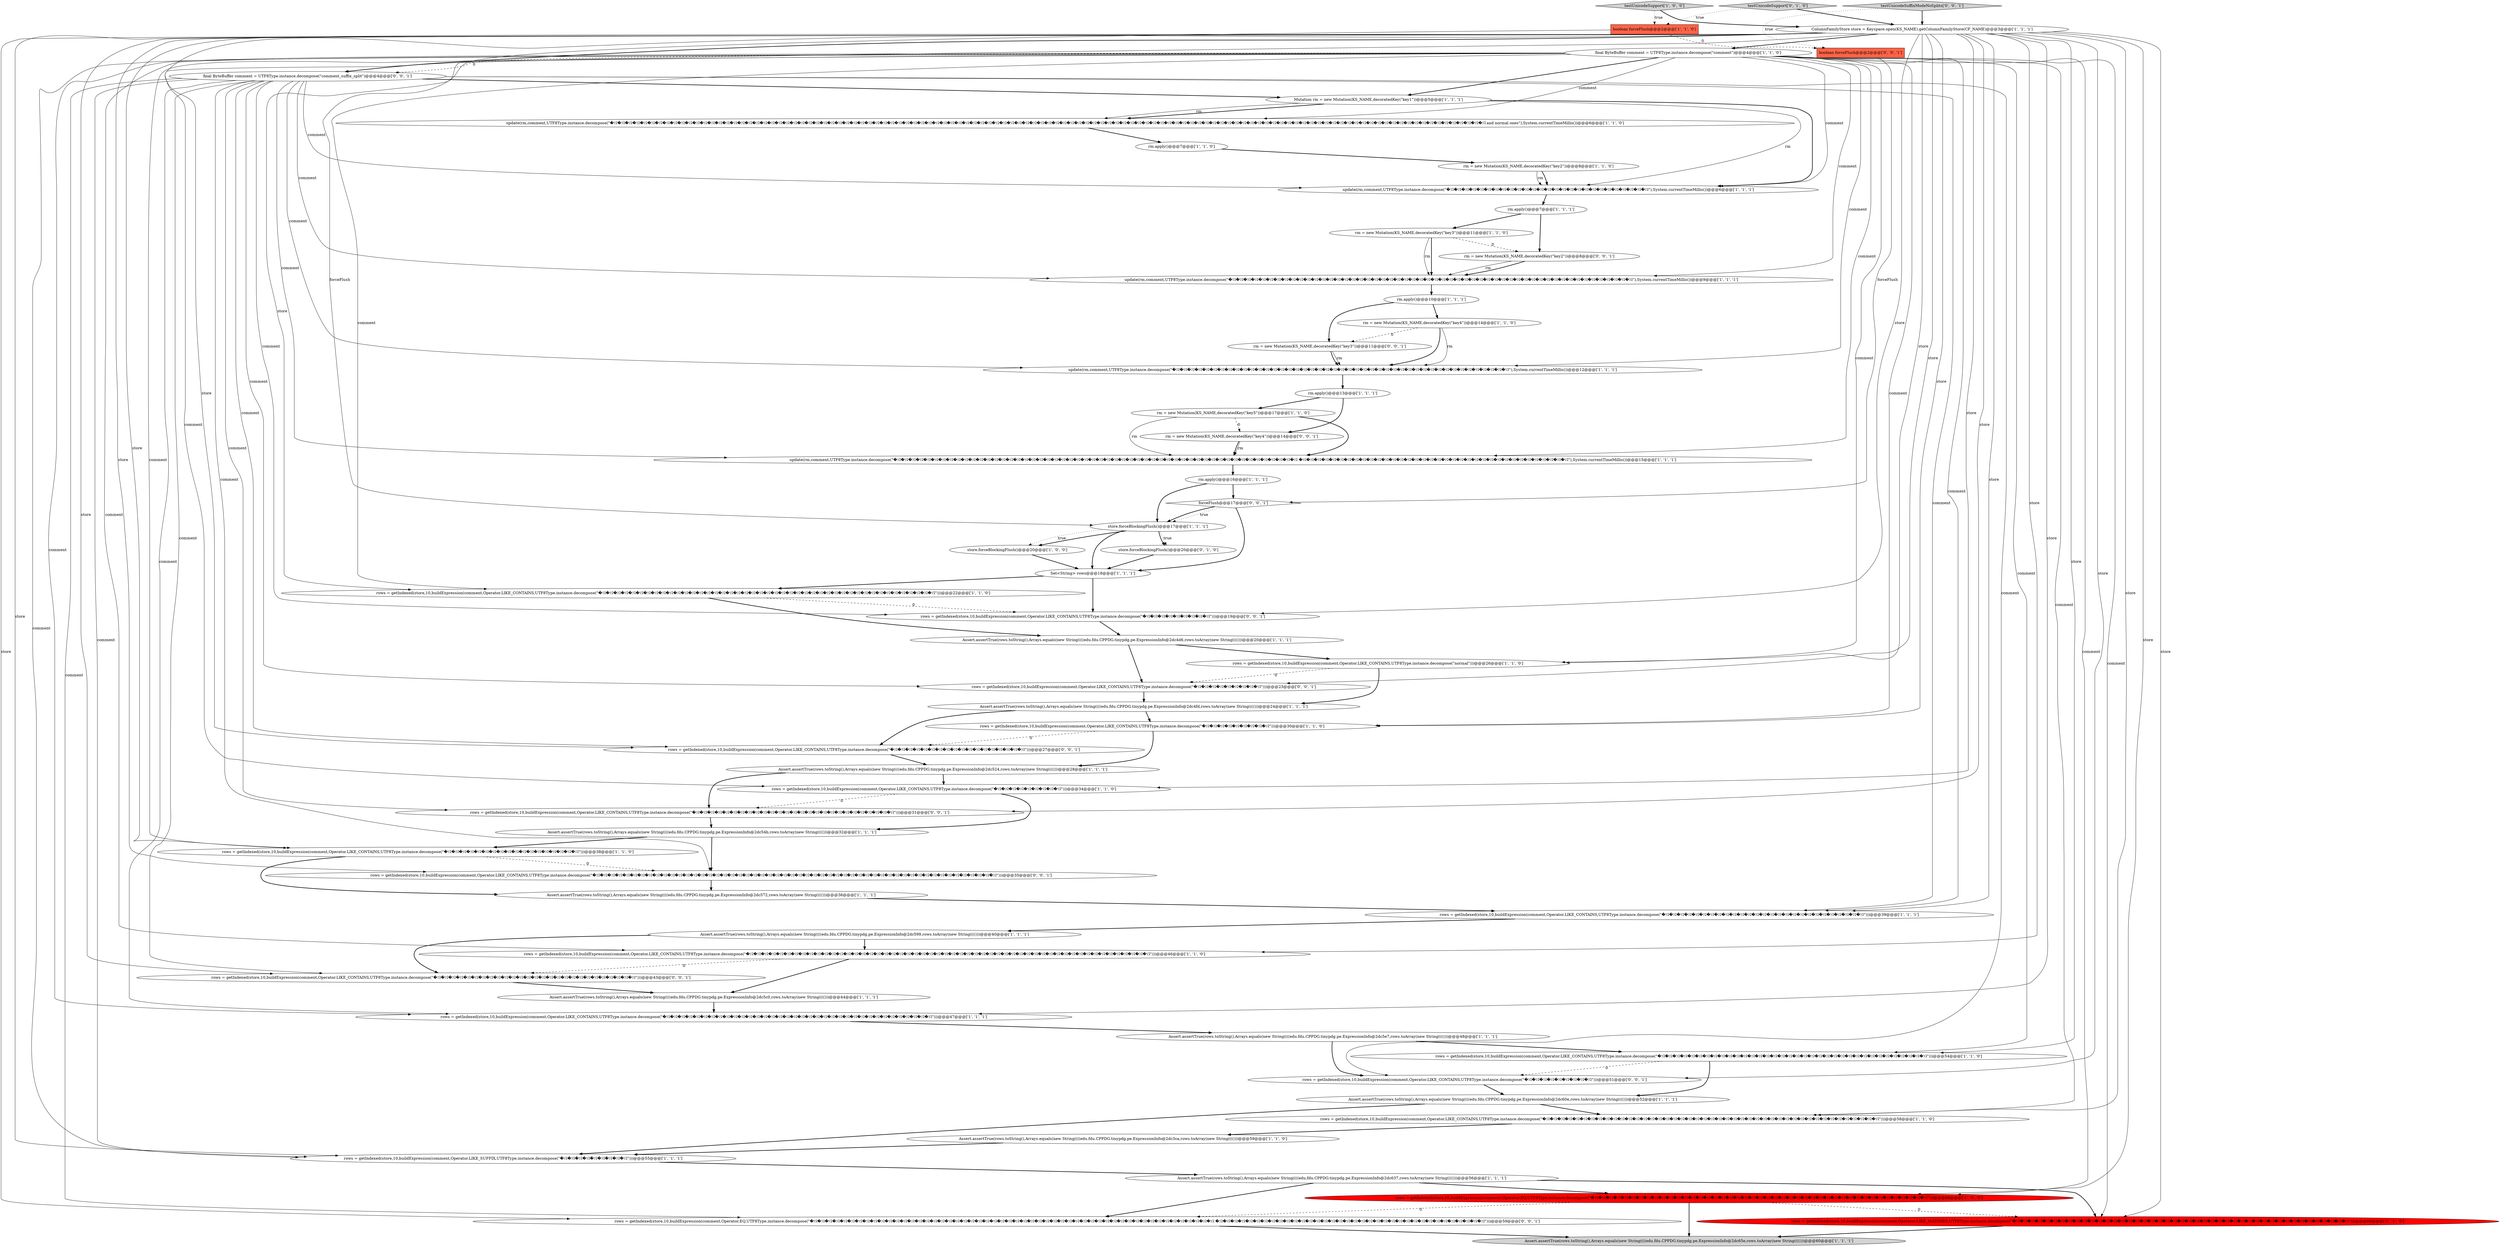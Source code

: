 digraph {
3 [style = filled, label = "Assert.assertTrue(rows.toString(),Arrays.equals(new String((((edu.fdu.CPPDG.tinypdg.pe.ExpressionInfo@2dc524,rows.toArray(new String(((()))@@@28@@@['1', '1', '1']", fillcolor = white, shape = ellipse image = "AAA0AAABBB1BBB"];
29 [style = filled, label = "rows = getIndexed(store,10,buildExpression(comment,Operator.LIKE_CONTAINS,UTF8Type.instance.decompose(\"�ｿｽ�ｿｽ�ｿｽ�ｿｽ�ｿｽ�ｿｽ�ｿｽ�ｿｽ�ｿｽ\")))@@@30@@@['1', '1', '0']", fillcolor = white, shape = ellipse image = "AAA0AAABBB1BBB"];
7 [style = filled, label = "ColumnFamilyStore store = Keyspace.open(KS_NAME).getColumnFamilyStore(CF_NAME)@@@3@@@['1', '1', '1']", fillcolor = white, shape = ellipse image = "AAA0AAABBB1BBB"];
21 [style = filled, label = "Set<String> rows@@@18@@@['1', '1', '1']", fillcolor = white, shape = ellipse image = "AAA0AAABBB1BBB"];
57 [style = filled, label = "testUnicodeSuffixModeNoSplits['0', '0', '1']", fillcolor = lightgray, shape = diamond image = "AAA0AAABBB3BBB"];
14 [style = filled, label = "testUnicodeSupport['1', '0', '0']", fillcolor = lightgray, shape = diamond image = "AAA0AAABBB1BBB"];
59 [style = filled, label = "boolean forceFlush@@@2@@@['0', '0', '1']", fillcolor = tomato, shape = box image = "AAA0AAABBB3BBB"];
12 [style = filled, label = "rm.apply()@@@7@@@['1', '1', '1']", fillcolor = white, shape = ellipse image = "AAA0AAABBB1BBB"];
2 [style = filled, label = "rows = getIndexed(store,10,buildExpression(comment,Operator.LIKE_CONTAINS,UTF8Type.instance.decompose(\"normal\")))@@@26@@@['1', '1', '0']", fillcolor = white, shape = ellipse image = "AAA0AAABBB1BBB"];
26 [style = filled, label = "final ByteBuffer comment = UTF8Type.instance.decompose(\"comment\")@@@4@@@['1', '1', '0']", fillcolor = white, shape = ellipse image = "AAA0AAABBB1BBB"];
47 [style = filled, label = "store.forceBlockingFlush()@@@20@@@['0', '1', '0']", fillcolor = white, shape = ellipse image = "AAA0AAABBB2BBB"];
36 [style = filled, label = "Assert.assertTrue(rows.toString(),Arrays.equals(new String((((edu.fdu.CPPDG.tinypdg.pe.ExpressionInfo@2dc65e,rows.toArray(new String(((()))@@@60@@@['1', '1', '1']", fillcolor = lightgray, shape = ellipse image = "AAA0AAABBB1BBB"];
52 [style = filled, label = "rows = getIndexed(store,10,buildExpression(comment,Operator.EQ,UTF8Type.instance.decompose(\"�ｿｽ�ｿｽ�ｿｽ�ｿｽ�ｿｽ�ｿｽ�ｿｽ�ｿｽ�ｿｽ�ｿｽ�ｿｽ�ｿｽ�ｿｽ�ｿｽ�ｿｽ�ｿｽ�ｿｽ�ｿｽ�ｿｽ�ｿｽ�ｿｽ�ｿｽ�ｿｽ�ｿｽ�ｿｽ�ｿｽ�ｿｽ�ｿｽ�ｿｽ�ｿｽ�ｿｽ�ｿｽ�ｿｽ�ｿｽ�ｿｽ�ｿｽ�ｿｽ�ｿｽ�ｿｽ�ｿｽ�ｿｽ�ｿｽ�ｿｽ�ｿｽ�ｿｽ�ｿｽ�ｿｽ�ｿｽ�ｿｽ�ｿｽ�ｿｽ�ｿｽ�ｿｽ�ｿｽ �ｿｽ�ｿｽ�ｿｽ�ｿｽ�ｿｽ�ｿｽ�ｿｽ�ｿｽ�ｿｽ�ｿｽ�ｿｽ�ｿｽ�ｿｽ�ｿｽ�ｿｽ�ｿｽ�ｿｽ�ｿｽ�ｿｽ�ｿｽ�ｿｽ�ｿｽ�ｿｽ�ｿｽ�ｿｽ�ｿｽ�ｿｽ�ｿｽ�ｿｽ�ｿｽ�ｿｽ�ｿｽ�ｿｽ�ｿｽ�ｿｽ�ｿｽ\")))@@@59@@@['0', '0', '1']", fillcolor = white, shape = ellipse image = "AAA0AAABBB3BBB"];
24 [style = filled, label = "rows = getIndexed(store,10,buildExpression(comment,Operator.LIKE_CONTAINS,UTF8Type.instance.decompose(\"�ｿｽ�ｿｽ�ｿｽ�ｿｽ�ｿｽ�ｿｽ�ｿｽ�ｿｽ�ｿｽ�ｿｽ�ｿｽ�ｿｽ�ｿｽ�ｿｽ�ｿｽ�ｿｽ�ｿｽ�ｿｽ�ｿｽ�ｿｽ�ｿｽ�ｿｽ�ｿｽ�ｿｽ�ｿｽ�ｿｽ�ｿｽ�ｿｽ�ｿｽ�ｿｽ�ｿｽ�ｿｽ�ｿｽ�ｿｽ�ｿｽ�ｿｽ\")))@@@54@@@['1', '1', '0']", fillcolor = white, shape = ellipse image = "AAA0AAABBB1BBB"];
45 [style = filled, label = "update(rm,comment,UTF8Type.instance.decompose(\"�ｿｽ�ｿｽ�ｿｽ�ｿｽ�ｿｽ�ｿｽ�ｿｽ�ｿｽ�ｿｽ�ｿｽ�ｿｽ�ｿｽ�ｿｽ�ｿｽ�ｿｽ�ｿｽ�ｿｽ�ｿｽ�ｿｽ�ｿｽ�ｿｽ�ｿｽ�ｿｽ�ｿｽ�ｿｽ�ｿｽ�ｿｽ�ｿｽ�ｿｽ�ｿｽ�ｿｽ�ｿｽ�ｿｽ�ｿｽ�ｿｽ�ｿｽ�ｿｽ�ｿｽ�ｿｽ�ｿｽ�ｿｽ�ｿｽ�ｿｽ�ｿｽ�ｿｽ�ｿｽ�ｿｽ�ｿｽ�ｿｽ�ｿｽ�ｿｽ�ｿｽ�ｿｽ�ｿｽ �ｿｽ�ｿｽ�ｿｽ�ｿｽ�ｿｽ�ｿｽ�ｿｽ�ｿｽ�ｿｽ�ｿｽ�ｿｽ�ｿｽ�ｿｽ�ｿｽ�ｿｽ�ｿｽ�ｿｽ�ｿｽ�ｿｽ�ｿｽ�ｿｽ�ｿｽ�ｿｽ�ｿｽ�ｿｽ�ｿｽ�ｿｽ�ｿｽ�ｿｽ�ｿｽ�ｿｽ�ｿｽ�ｿｽ�ｿｽ�ｿｽ�ｿｽ\"),System.currentTimeMillis())@@@15@@@['1', '1', '1']", fillcolor = white, shape = ellipse image = "AAA0AAABBB1BBB"];
33 [style = filled, label = "rows = getIndexed(store,10,buildExpression(comment,Operator.LIKE_CONTAINS,UTF8Type.instance.decompose(\"�ｿｽ�ｿｽ�ｿｽ�ｿｽ�ｿｽ�ｿｽ�ｿｽ�ｿｽ�ｿｽ�ｿｽ�ｿｽ�ｿｽ�ｿｽ�ｿｽ�ｿｽ�ｿｽ�ｿｽ�ｿｽ�ｿｽ�ｿｽ�ｿｽ�ｿｽ�ｿｽ�ｿｽ�ｿｽ�ｿｽ�ｿｽ�ｿｽ�ｿｽ�ｿｽ�ｿｽ�ｿｽ�ｿｽ�ｿｽ�ｿｽ�ｿｽ�ｿｽ�ｿｽ�ｿｽ�ｿｽ�ｿｽ�ｿｽ�ｿｽ�ｿｽ�ｿｽ\")))@@@58@@@['1', '1', '0']", fillcolor = white, shape = ellipse image = "AAA0AAABBB1BBB"];
0 [style = filled, label = "rows = getIndexed(store,10,buildExpression(comment,Operator.EQ,UTF8Type.instance.decompose(\"�ｿｽ�ｿｽ�ｿｽ�ｿｽ�ｿｽ�ｿｽ�ｿｽ�ｿｽ�ｿｽ�ｿｽ�ｿｽ�ｿｽ�ｿｽ�ｿｽ�ｿｽ�ｿｽ�ｿｽ�ｿｽ�ｿｽ�ｿｽ�ｿｽ�ｿｽ�ｿｽ�ｿｽ�ｿｽ�ｿｽ�ｿｽ�ｿｽ�ｿｽ�ｿｽ�ｿｽ�ｿｽ�ｿｽ�ｿｽ�ｿｽ�ｿｽ�ｿｽ�ｿｽ�ｿｽ�ｿｽ�ｿｽ�ｿｽ�ｿｽ�ｿｽ�ｿｽ\")))@@@66@@@['1', '0', '0']", fillcolor = red, shape = ellipse image = "AAA1AAABBB1BBB"];
16 [style = filled, label = "Mutation rm = new Mutation(KS_NAME,decoratedKey(\"key1\"))@@@5@@@['1', '1', '1']", fillcolor = white, shape = ellipse image = "AAA0AAABBB1BBB"];
60 [style = filled, label = "final ByteBuffer comment = UTF8Type.instance.decompose(\"comment_suffix_split\")@@@4@@@['0', '0', '1']", fillcolor = white, shape = ellipse image = "AAA0AAABBB3BBB"];
42 [style = filled, label = "Assert.assertTrue(rows.toString(),Arrays.equals(new String((((edu.fdu.CPPDG.tinypdg.pe.ExpressionInfo@2dc572,rows.toArray(new String(((()))@@@36@@@['1', '1', '1']", fillcolor = white, shape = ellipse image = "AAA0AAABBB1BBB"];
10 [style = filled, label = "Assert.assertTrue(rows.toString(),Arrays.equals(new String((((edu.fdu.CPPDG.tinypdg.pe.ExpressionInfo@2dc5c0,rows.toArray(new String(((()))@@@44@@@['1', '1', '1']", fillcolor = white, shape = ellipse image = "AAA0AAABBB1BBB"];
6 [style = filled, label = "boolean forceFlush@@@2@@@['1', '1', '0']", fillcolor = tomato, shape = box image = "AAA0AAABBB1BBB"];
20 [style = filled, label = "rows = getIndexed(store,10,buildExpression(comment,Operator.LIKE_CONTAINS,UTF8Type.instance.decompose(\"�ｿｽ�ｿｽ�ｿｽ�ｿｽ�ｿｽ�ｿｽ�ｿｽ�ｿｽ�ｿｽ�ｿｽ�ｿｽ�ｿｽ�ｿｽ�ｿｽ�ｿｽ�ｿｽ�ｿｽ�ｿｽ�ｿｽ�ｿｽ�ｿｽ�ｿｽ�ｿｽ�ｿｽ�ｿｽ�ｿｽ�ｿｽ�ｿｽ�ｿｽ�ｿｽ�ｿｽ�ｿｽ�ｿｽ�ｿｽ�ｿｽ�ｿｽ\")))@@@47@@@['1', '1', '1']", fillcolor = white, shape = ellipse image = "AAA0AAABBB1BBB"];
31 [style = filled, label = "rm.apply()@@@13@@@['1', '1', '1']", fillcolor = white, shape = ellipse image = "AAA0AAABBB1BBB"];
5 [style = filled, label = "rows = getIndexed(store,10,buildExpression(comment,Operator.LIKE_CONTAINS,UTF8Type.instance.decompose(\"�ｿｽ�ｿｽ�ｿｽ�ｿｽ�ｿｽ�ｿｽ�ｿｽ�ｿｽ�ｿｽ�ｿｽ�ｿｽ�ｿｽ�ｿｽ�ｿｽ�ｿｽ�ｿｽ�ｿｽ�ｿｽ�ｿｽ�ｿｽ�ｿｽ�ｿｽ�ｿｽ�ｿｽ�ｿｽ�ｿｽ�ｿｽ\")))@@@39@@@['1', '1', '1']", fillcolor = white, shape = ellipse image = "AAA0AAABBB1BBB"];
49 [style = filled, label = "rm = new Mutation(KS_NAME,decoratedKey(\"key2\"))@@@8@@@['0', '0', '1']", fillcolor = white, shape = ellipse image = "AAA0AAABBB3BBB"];
53 [style = filled, label = "rows = getIndexed(store,10,buildExpression(comment,Operator.LIKE_CONTAINS,UTF8Type.instance.decompose(\"�ｿｽ�ｿｽ�ｿｽ�ｿｽ�ｿｽ�ｿｽ�ｿｽ�ｿｽ�ｿｽ\")))@@@19@@@['0', '0', '1']", fillcolor = white, shape = ellipse image = "AAA0AAABBB3BBB"];
15 [style = filled, label = "update(rm,comment,UTF8Type.instance.decompose(\"�ｿｽ�ｿｽ�ｿｽ�ｿｽ�ｿｽ�ｿｽ�ｿｽ�ｿｽ�ｿｽ�ｿｽ�ｿｽ�ｿｽ�ｿｽ�ｿｽ�ｿｽ�ｿｽ�ｿｽ�ｿｽ�ｿｽ�ｿｽ�ｿｽ�ｿｽ�ｿｽ�ｿｽ�ｿｽ�ｿｽ�ｿｽ�ｿｽ�ｿｽ�ｿｽ�ｿｽ�ｿｽ�ｿｽ�ｿｽ�ｿｽ�ｿｽ�ｿｽ�ｿｽ�ｿｽ�ｿｽ�ｿｽ�ｿｽ�ｿｽ�ｿｽ�ｿｽ�ｿｽ�ｿｽ�ｿｽ�ｿｽ�ｿｽ�ｿｽ�ｿｽ�ｿｽ�ｿｽ\"),System.currentTimeMillis())@@@9@@@['1', '1', '1']", fillcolor = white, shape = ellipse image = "AAA0AAABBB1BBB"];
30 [style = filled, label = "rows = getIndexed(store,10,buildExpression(comment,Operator.LIKE_CONTAINS,UTF8Type.instance.decompose(\"�ｿｽ�ｿｽ�ｿｽ�ｿｽ�ｿｽ�ｿｽ�ｿｽ�ｿｽ�ｿｽ\")))@@@34@@@['1', '1', '0']", fillcolor = white, shape = ellipse image = "AAA0AAABBB1BBB"];
48 [style = filled, label = "rows = getIndexed(store,10,buildExpression(comment,Operator.LIKE_MATCHES,UTF8Type.instance.decompose(\"�ｿｽ�ｿｽ�ｿｽ�ｿｽ�ｿｽ�ｿｽ�ｿｽ�ｿｽ�ｿｽ�ｿｽ�ｿｽ�ｿｽ�ｿｽ�ｿｽ�ｿｽ�ｿｽ�ｿｽ�ｿｽ�ｿｽ�ｿｽ�ｿｽ�ｿｽ�ｿｽ�ｿｽ�ｿｽ�ｿｽ�ｿｽ�ｿｽ�ｿｽ�ｿｽ�ｿｽ�ｿｽ�ｿｽ�ｿｽ�ｿｽ�ｿｽ�ｿｽ�ｿｽ�ｿｽ�ｿｽ�ｿｽ�ｿｽ�ｿｽ�ｿｽ�ｿｽ\")))@@@66@@@['0', '1', '0']", fillcolor = red, shape = ellipse image = "AAA1AAABBB2BBB"];
41 [style = filled, label = "update(rm,comment,UTF8Type.instance.decompose(\"�ｿｽ�ｿｽ�ｿｽ�ｿｽ�ｿｽ�ｿｽ�ｿｽ�ｿｽ�ｿｽ�ｿｽ�ｿｽ�ｿｽ�ｿｽ�ｿｽ�ｿｽ�ｿｽ�ｿｽ�ｿｽ�ｿｽ�ｿｽ�ｿｽ�ｿｽ�ｿｽ�ｿｽ�ｿｽ�ｿｽ�ｿｽ\"),System.currentTimeMillis())@@@6@@@['1', '1', '1']", fillcolor = white, shape = ellipse image = "AAA0AAABBB1BBB"];
50 [style = filled, label = "rows = getIndexed(store,10,buildExpression(comment,Operator.LIKE_CONTAINS,UTF8Type.instance.decompose(\"�ｿｽ�ｿｽ�ｿｽ�ｿｽ�ｿｽ�ｿｽ�ｿｽ�ｿｽ�ｿｽ�ｿｽ�ｿｽ�ｿｽ�ｿｽ�ｿｽ�ｿｽ�ｿｽ�ｿｽ�ｿｽ�ｿｽ�ｿｽ�ｿｽ�ｿｽ�ｿｽ�ｿｽ�ｿｽ�ｿｽ�ｿｽ\")))@@@31@@@['0', '0', '1']", fillcolor = white, shape = ellipse image = "AAA0AAABBB3BBB"];
51 [style = filled, label = "rm = new Mutation(KS_NAME,decoratedKey(\"key4\"))@@@14@@@['0', '0', '1']", fillcolor = white, shape = ellipse image = "AAA0AAABBB3BBB"];
13 [style = filled, label = "rm = new Mutation(KS_NAME,decoratedKey(\"key4\"))@@@14@@@['1', '1', '0']", fillcolor = white, shape = ellipse image = "AAA0AAABBB1BBB"];
22 [style = filled, label = "Assert.assertTrue(rows.toString(),Arrays.equals(new String((((edu.fdu.CPPDG.tinypdg.pe.ExpressionInfo@2dc54b,rows.toArray(new String(((()))@@@32@@@['1', '1', '1']", fillcolor = white, shape = ellipse image = "AAA0AAABBB1BBB"];
44 [style = filled, label = "Assert.assertTrue(rows.toString(),Arrays.equals(new String((((edu.fdu.CPPDG.tinypdg.pe.ExpressionInfo@2dc4fd,rows.toArray(new String(((()))@@@24@@@['1', '1', '1']", fillcolor = white, shape = ellipse image = "AAA0AAABBB1BBB"];
54 [style = filled, label = "rows = getIndexed(store,10,buildExpression(comment,Operator.LIKE_CONTAINS,UTF8Type.instance.decompose(\"�ｿｽ�ｿｽ�ｿｽ�ｿｽ�ｿｽ�ｿｽ�ｿｽ�ｿｽ�ｿｽ�ｿｽ�ｿｽ�ｿｽ�ｿｽ�ｿｽ�ｿｽ�ｿｽ�ｿｽ�ｿｽ�ｿｽ�ｿｽ�ｿｽ�ｿｽ�ｿｽ�ｿｽ�ｿｽ�ｿｽ�ｿｽ�ｿｽ�ｿｽ�ｿｽ�ｿｽ�ｿｽ�ｿｽ�ｿｽ�ｿｽ�ｿｽ�ｿｽ�ｿｽ�ｿｽ�ｿｽ�ｿｽ�ｿｽ�ｿｽ�ｿｽ�ｿｽ�ｿｽ�ｿｽ�ｿｽ�ｿｽ�ｿｽ�ｿｽ�ｿｽ�ｿｽ�ｿｽ\")))@@@35@@@['0', '0', '1']", fillcolor = white, shape = ellipse image = "AAA0AAABBB3BBB"];
62 [style = filled, label = "rows = getIndexed(store,10,buildExpression(comment,Operator.LIKE_CONTAINS,UTF8Type.instance.decompose(\"�ｿｽ�ｿｽ�ｿｽ�ｿｽ�ｿｽ�ｿｽ�ｿｽ�ｿｽ�ｿｽ\")))@@@23@@@['0', '0', '1']", fillcolor = white, shape = ellipse image = "AAA0AAABBB3BBB"];
17 [style = filled, label = "store.forceBlockingFlush()@@@20@@@['1', '0', '0']", fillcolor = white, shape = ellipse image = "AAA0AAABBB1BBB"];
63 [style = filled, label = "rows = getIndexed(store,10,buildExpression(comment,Operator.LIKE_CONTAINS,UTF8Type.instance.decompose(\"�ｿｽ�ｿｽ�ｿｽ�ｿｽ�ｿｽ�ｿｽ�ｿｽ�ｿｽ�ｿｽ\")))@@@51@@@['0', '0', '1']", fillcolor = white, shape = ellipse image = "AAA0AAABBB3BBB"];
37 [style = filled, label = "rm = new Mutation(KS_NAME,decoratedKey(\"key3\"))@@@11@@@['1', '1', '0']", fillcolor = white, shape = ellipse image = "AAA0AAABBB1BBB"];
25 [style = filled, label = "rows = getIndexed(store,10,buildExpression(comment,Operator.LIKE_SUFFIX,UTF8Type.instance.decompose(\"�ｿｽ�ｿｽ�ｿｽ�ｿｽ�ｿｽ�ｿｽ�ｿｽ�ｿｽ�ｿｽ\")))@@@55@@@['1', '1', '1']", fillcolor = white, shape = ellipse image = "AAA0AAABBB1BBB"];
34 [style = filled, label = "Assert.assertTrue(rows.toString(),Arrays.equals(new String((((edu.fdu.CPPDG.tinypdg.pe.ExpressionInfo@2dc3ca,rows.toArray(new String(((()))@@@59@@@['1', '1', '0']", fillcolor = white, shape = ellipse image = "AAA0AAABBB1BBB"];
56 [style = filled, label = "rm = new Mutation(KS_NAME,decoratedKey(\"key3\"))@@@11@@@['0', '0', '1']", fillcolor = white, shape = ellipse image = "AAA0AAABBB3BBB"];
4 [style = filled, label = "Assert.assertTrue(rows.toString(),Arrays.equals(new String((((edu.fdu.CPPDG.tinypdg.pe.ExpressionInfo@2dc5e7,rows.toArray(new String(((()))@@@48@@@['1', '1', '1']", fillcolor = white, shape = ellipse image = "AAA0AAABBB1BBB"];
39 [style = filled, label = "rows = getIndexed(store,10,buildExpression(comment,Operator.LIKE_CONTAINS,UTF8Type.instance.decompose(\"�ｿｽ�ｿｽ�ｿｽ�ｿｽ�ｿｽ�ｿｽ�ｿｽ�ｿｽ�ｿｽ�ｿｽ�ｿｽ�ｿｽ�ｿｽ�ｿｽ�ｿｽ�ｿｽ�ｿｽ�ｿｽ�ｿｽ�ｿｽ�ｿｽ�ｿｽ�ｿｽ�ｿｽ�ｿｽ�ｿｽ�ｿｽ�ｿｽ�ｿｽ�ｿｽ�ｿｽ�ｿｽ�ｿｽ�ｿｽ�ｿｽ�ｿｽ�ｿｽ�ｿｽ�ｿｽ�ｿｽ�ｿｽ�ｿｽ�ｿｽ�ｿｽ�ｿｽ�ｿｽ�ｿｽ�ｿｽ�ｿｽ�ｿｽ�ｿｽ�ｿｽ�ｿｽ�ｿｽ\")))@@@46@@@['1', '1', '0']", fillcolor = white, shape = ellipse image = "AAA0AAABBB1BBB"];
61 [style = filled, label = "rows = getIndexed(store,10,buildExpression(comment,Operator.LIKE_CONTAINS,UTF8Type.instance.decompose(\"�ｿｽ�ｿｽ�ｿｽ�ｿｽ�ｿｽ�ｿｽ�ｿｽ�ｿｽ�ｿｽ�ｿｽ�ｿｽ�ｿｽ�ｿｽ�ｿｽ�ｿｽ�ｿｽ�ｿｽ�ｿｽ�ｿｽ�ｿｽ�ｿｽ�ｿｽ�ｿｽ�ｿｽ�ｿｽ�ｿｽ�ｿｽ\")))@@@43@@@['0', '0', '1']", fillcolor = white, shape = ellipse image = "AAA0AAABBB3BBB"];
11 [style = filled, label = "rm = new Mutation(KS_NAME,decoratedKey(\"key2\"))@@@8@@@['1', '1', '0']", fillcolor = white, shape = ellipse image = "AAA0AAABBB1BBB"];
18 [style = filled, label = "rows = getIndexed(store,10,buildExpression(comment,Operator.LIKE_CONTAINS,UTF8Type.instance.decompose(\"�ｿｽ�ｿｽ�ｿｽ�ｿｽ�ｿｽ�ｿｽ�ｿｽ�ｿｽ�ｿｽ�ｿｽ�ｿｽ�ｿｽ�ｿｽ�ｿｽ�ｿｽ�ｿｽ�ｿｽ�ｿｽ�ｿｽ�ｿｽ�ｿｽ�ｿｽ�ｿｽ�ｿｽ�ｿｽ�ｿｽ�ｿｽ�ｿｽ�ｿｽ�ｿｽ�ｿｽ�ｿｽ�ｿｽ�ｿｽ�ｿｽ�ｿｽ�ｿｽ�ｿｽ�ｿｽ�ｿｽ�ｿｽ�ｿｽ�ｿｽ�ｿｽ�ｿｽ\")))@@@22@@@['1', '1', '0']", fillcolor = white, shape = ellipse image = "AAA0AAABBB1BBB"];
19 [style = filled, label = "Assert.assertTrue(rows.toString(),Arrays.equals(new String((((edu.fdu.CPPDG.tinypdg.pe.ExpressionInfo@2dc4d6,rows.toArray(new String(((()))@@@20@@@['1', '1', '1']", fillcolor = white, shape = ellipse image = "AAA0AAABBB1BBB"];
40 [style = filled, label = "Assert.assertTrue(rows.toString(),Arrays.equals(new String((((edu.fdu.CPPDG.tinypdg.pe.ExpressionInfo@2dc637,rows.toArray(new String(((()))@@@56@@@['1', '1', '1']", fillcolor = white, shape = ellipse image = "AAA0AAABBB1BBB"];
1 [style = filled, label = "rm.apply()@@@16@@@['1', '1', '1']", fillcolor = white, shape = ellipse image = "AAA0AAABBB1BBB"];
28 [style = filled, label = "rm.apply()@@@7@@@['1', '1', '0']", fillcolor = white, shape = ellipse image = "AAA0AAABBB1BBB"];
43 [style = filled, label = "update(rm,comment,UTF8Type.instance.decompose(\"�ｿｽ�ｿｽ�ｿｽ�ｿｽ�ｿｽ�ｿｽ�ｿｽ�ｿｽ�ｿｽ�ｿｽ�ｿｽ�ｿｽ�ｿｽ�ｿｽ�ｿｽ�ｿｽ�ｿｽ�ｿｽ�ｿｽ�ｿｽ�ｿｽ�ｿｽ�ｿｽ�ｿｽ�ｿｽ�ｿｽ�ｿｽ�ｿｽ�ｿｽ�ｿｽ�ｿｽ�ｿｽ�ｿｽ�ｿｽ�ｿｽ�ｿｽ�ｿｽ�ｿｽ�ｿｽ�ｿｽ�ｿｽ�ｿｽ�ｿｽ�ｿｽ�ｿｽ�ｿｽ�ｿｽ�ｿｽ�ｿｽ�ｿｽ�ｿｽ�ｿｽ�ｿｽ�ｿｽ�ｿｽ�ｿｽ�ｿｽ�ｿｽ�ｿｽ�ｿｽ�ｿｽ�ｿｽ�ｿｽ�ｿｽ�ｿｽ�ｿｽ�ｿｽ�ｿｽ�ｿｽ�ｿｽ�ｿｽ�ｿｽ�ｿｽ�ｿｽ�ｿｽ�ｿｽ�ｿｽ�ｿｽ�ｿｽ�ｿｽ�ｿｽ�ｿｽ�ｿｽ�ｿｽ�ｿｽ�ｿｽ�ｿｽ�ｿｽ�ｿｽ�ｿｽ�ｿｽ�ｿｽ�ｿｽ�ｿｽ�ｿｽ�ｿｽ�ｿｽ�ｿｽ�ｿｽ�ｿｽ�ｿｽ�ｿｽ�ｿｽ�ｿｽ�ｿｽ�ｿｽ�ｿｽ�ｿｽ�ｿｽ�ｿｽ�ｿｽ�ｿｽ�ｿｽ�ｿｽ�ｿｽ�ｿｽ�ｿｽ and normal ones\"),System.currentTimeMillis())@@@6@@@['1', '1', '0']", fillcolor = white, shape = ellipse image = "AAA0AAABBB1BBB"];
35 [style = filled, label = "Assert.assertTrue(rows.toString(),Arrays.equals(new String((((edu.fdu.CPPDG.tinypdg.pe.ExpressionInfo@2dc60e,rows.toArray(new String(((()))@@@52@@@['1', '1', '1']", fillcolor = white, shape = ellipse image = "AAA0AAABBB1BBB"];
46 [style = filled, label = "testUnicodeSupport['0', '1', '0']", fillcolor = lightgray, shape = diamond image = "AAA0AAABBB2BBB"];
58 [style = filled, label = "rows = getIndexed(store,10,buildExpression(comment,Operator.LIKE_CONTAINS,UTF8Type.instance.decompose(\"�ｿｽ�ｿｽ�ｿｽ�ｿｽ�ｿｽ�ｿｽ�ｿｽ�ｿｽ�ｿｽ�ｿｽ�ｿｽ�ｿｽ�ｿｽ�ｿｽ�ｿｽ�ｿｽ�ｿｽ�ｿｽ\")))@@@27@@@['0', '0', '1']", fillcolor = white, shape = ellipse image = "AAA0AAABBB3BBB"];
27 [style = filled, label = "store.forceBlockingFlush()@@@17@@@['1', '1', '1']", fillcolor = white, shape = ellipse image = "AAA0AAABBB1BBB"];
23 [style = filled, label = "Assert.assertTrue(rows.toString(),Arrays.equals(new String((((edu.fdu.CPPDG.tinypdg.pe.ExpressionInfo@2dc599,rows.toArray(new String(((()))@@@40@@@['1', '1', '1']", fillcolor = white, shape = ellipse image = "AAA0AAABBB1BBB"];
9 [style = filled, label = "rm = new Mutation(KS_NAME,decoratedKey(\"key5\"))@@@17@@@['1', '1', '0']", fillcolor = white, shape = ellipse image = "AAA0AAABBB1BBB"];
32 [style = filled, label = "rows = getIndexed(store,10,buildExpression(comment,Operator.LIKE_CONTAINS,UTF8Type.instance.decompose(\"�ｿｽ�ｿｽ�ｿｽ�ｿｽ�ｿｽ�ｿｽ�ｿｽ�ｿｽ�ｿｽ�ｿｽ�ｿｽ�ｿｽ�ｿｽ�ｿｽ�ｿｽ�ｿｽ�ｿｽ�ｿｽ\")))@@@38@@@['1', '1', '0']", fillcolor = white, shape = ellipse image = "AAA0AAABBB1BBB"];
38 [style = filled, label = "update(rm,comment,UTF8Type.instance.decompose(\"�ｿｽ�ｿｽ�ｿｽ�ｿｽ�ｿｽ�ｿｽ�ｿｽ�ｿｽ�ｿｽ�ｿｽ�ｿｽ�ｿｽ�ｿｽ�ｿｽ�ｿｽ�ｿｽ�ｿｽ�ｿｽ�ｿｽ�ｿｽ�ｿｽ�ｿｽ�ｿｽ�ｿｽ�ｿｽ�ｿｽ�ｿｽ�ｿｽ�ｿｽ�ｿｽ�ｿｽ�ｿｽ�ｿｽ�ｿｽ�ｿｽ�ｿｽ�ｿｽ�ｿｽ�ｿｽ�ｿｽ�ｿｽ�ｿｽ�ｿｽ�ｿｽ�ｿｽ\"),System.currentTimeMillis())@@@12@@@['1', '1', '1']", fillcolor = white, shape = ellipse image = "AAA0AAABBB1BBB"];
55 [style = filled, label = "forceFlush@@@17@@@['0', '0', '1']", fillcolor = white, shape = diamond image = "AAA0AAABBB3BBB"];
8 [style = filled, label = "rm.apply()@@@10@@@['1', '1', '1']", fillcolor = white, shape = ellipse image = "AAA0AAABBB1BBB"];
26->32 [style = solid, label="comment"];
13->56 [style = dashed, label="0"];
27->47 [style = dotted, label="true"];
60->62 [style = solid, label="comment"];
1->55 [style = bold, label=""];
50->22 [style = bold, label=""];
4->63 [style = bold, label=""];
7->20 [style = solid, label="store"];
31->9 [style = bold, label=""];
7->39 [style = solid, label="store"];
60->61 [style = solid, label="comment"];
1->27 [style = bold, label=""];
60->20 [style = solid, label="comment"];
60->50 [style = solid, label="comment"];
30->50 [style = dashed, label="0"];
37->15 [style = bold, label=""];
7->52 [style = solid, label="store"];
7->61 [style = solid, label="store"];
38->31 [style = bold, label=""];
58->3 [style = bold, label=""];
21->18 [style = bold, label=""];
61->10 [style = bold, label=""];
14->7 [style = bold, label=""];
59->55 [style = solid, label="forceFlush"];
7->26 [style = bold, label=""];
7->60 [style = bold, label=""];
16->41 [style = bold, label=""];
26->60 [style = dashed, label="0"];
32->54 [style = dashed, label="0"];
53->19 [style = bold, label=""];
7->48 [style = solid, label="store"];
2->44 [style = bold, label=""];
46->7 [style = bold, label=""];
60->58 [style = solid, label="comment"];
27->17 [style = bold, label=""];
16->43 [style = bold, label=""];
24->63 [style = dashed, label="0"];
3->30 [style = bold, label=""];
17->21 [style = bold, label=""];
25->40 [style = bold, label=""];
56->38 [style = solid, label="rm"];
56->38 [style = bold, label=""];
29->58 [style = dashed, label="0"];
5->23 [style = bold, label=""];
7->33 [style = solid, label="store"];
60->16 [style = bold, label=""];
7->54 [style = solid, label="store"];
40->52 [style = bold, label=""];
18->53 [style = dashed, label="0"];
7->32 [style = solid, label="store"];
7->18 [style = solid, label="store"];
23->61 [style = bold, label=""];
26->24 [style = solid, label="comment"];
18->19 [style = bold, label=""];
40->0 [style = bold, label=""];
55->27 [style = dotted, label="true"];
22->32 [style = bold, label=""];
19->2 [style = bold, label=""];
26->25 [style = solid, label="comment"];
7->24 [style = solid, label="store"];
7->2 [style = solid, label="store"];
7->58 [style = solid, label="store"];
12->37 [style = bold, label=""];
7->29 [style = solid, label="store"];
0->36 [style = bold, label=""];
45->1 [style = bold, label=""];
26->16 [style = bold, label=""];
6->59 [style = dashed, label="0"];
60->52 [style = solid, label="comment"];
31->51 [style = bold, label=""];
26->30 [style = solid, label="comment"];
37->15 [style = solid, label="rm"];
60->5 [style = solid, label="comment"];
57->7 [style = bold, label=""];
55->27 [style = bold, label=""];
16->43 [style = solid, label="rm"];
60->25 [style = solid, label="comment"];
19->62 [style = bold, label=""];
26->48 [style = solid, label="comment"];
22->54 [style = bold, label=""];
60->15 [style = solid, label="comment"];
52->36 [style = bold, label=""];
27->47 [style = bold, label=""];
32->42 [style = bold, label=""];
4->24 [style = bold, label=""];
26->15 [style = solid, label="comment"];
44->29 [style = bold, label=""];
26->45 [style = solid, label="comment"];
60->53 [style = solid, label="comment"];
7->5 [style = solid, label="store"];
60->63 [style = solid, label="comment"];
62->44 [style = bold, label=""];
49->15 [style = solid, label="rm"];
9->45 [style = solid, label="rm"];
51->45 [style = solid, label="rm"];
26->39 [style = solid, label="comment"];
54->42 [style = bold, label=""];
35->25 [style = bold, label=""];
60->54 [style = solid, label="comment"];
12->49 [style = bold, label=""];
0->52 [style = dashed, label="0"];
11->41 [style = bold, label=""];
9->51 [style = dashed, label="0"];
26->38 [style = solid, label="comment"];
51->45 [style = bold, label=""];
7->30 [style = solid, label="store"];
26->5 [style = solid, label="comment"];
23->39 [style = bold, label=""];
7->63 [style = solid, label="store"];
26->29 [style = solid, label="comment"];
26->2 [style = solid, label="comment"];
49->15 [style = bold, label=""];
41->12 [style = bold, label=""];
26->41 [style = solid, label="comment"];
47->21 [style = bold, label=""];
27->17 [style = dotted, label="true"];
27->21 [style = bold, label=""];
26->43 [style = solid, label="comment"];
15->8 [style = bold, label=""];
60->41 [style = solid, label="comment"];
8->13 [style = bold, label=""];
60->45 [style = solid, label="comment"];
3->50 [style = bold, label=""];
26->20 [style = solid, label="comment"];
14->6 [style = dotted, label="true"];
60->38 [style = solid, label="comment"];
8->56 [style = bold, label=""];
10->20 [style = bold, label=""];
13->38 [style = solid, label="rm"];
30->22 [style = bold, label=""];
34->25 [style = bold, label=""];
48->36 [style = bold, label=""];
40->48 [style = bold, label=""];
55->21 [style = bold, label=""];
26->18 [style = solid, label="comment"];
26->33 [style = solid, label="comment"];
24->35 [style = bold, label=""];
28->11 [style = bold, label=""];
29->3 [style = bold, label=""];
35->33 [style = bold, label=""];
7->25 [style = solid, label="store"];
57->59 [style = dotted, label="true"];
6->27 [style = solid, label="forceFlush"];
7->62 [style = solid, label="store"];
43->28 [style = bold, label=""];
20->4 [style = bold, label=""];
0->48 [style = dashed, label="0"];
7->53 [style = solid, label="store"];
39->61 [style = dashed, label="0"];
26->0 [style = solid, label="comment"];
9->45 [style = bold, label=""];
11->41 [style = solid, label="rm"];
39->10 [style = bold, label=""];
16->41 [style = solid, label="rm"];
7->50 [style = solid, label="store"];
13->38 [style = bold, label=""];
44->58 [style = bold, label=""];
42->5 [style = bold, label=""];
2->62 [style = dashed, label="0"];
46->6 [style = dotted, label="true"];
33->34 [style = bold, label=""];
7->0 [style = solid, label="store"];
37->49 [style = dashed, label="0"];
63->35 [style = bold, label=""];
21->53 [style = bold, label=""];
}
